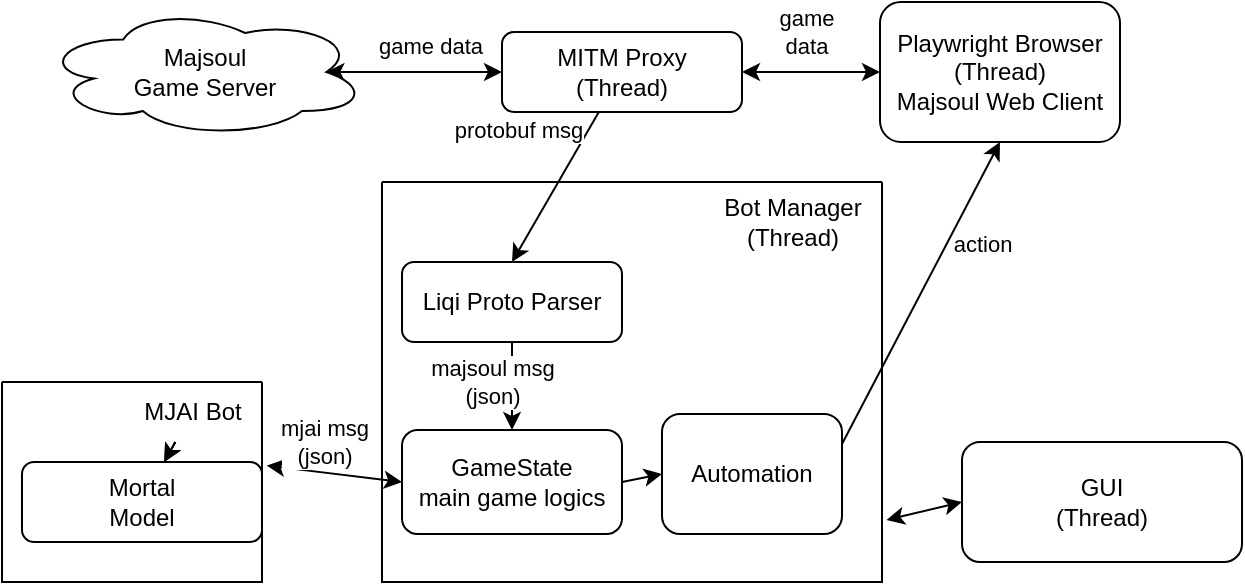 <mxfile>
    <diagram id="_koei3eWDU1PvnlzhrJU" name="Page-1">
        <mxGraphModel dx="894" dy="293" grid="1" gridSize="10" guides="1" tooltips="1" connect="1" arrows="1" fold="1" page="1" pageScale="1" pageWidth="850" pageHeight="1100" math="0" shadow="0">
            <root>
                <mxCell id="0"/>
                <mxCell id="1" parent="0"/>
                <mxCell id="2" value="Playwright Browser&lt;br&gt;(Thread)&lt;br&gt;Majsoul Web Client" style="rounded=1;whiteSpace=wrap;html=1;" parent="1" vertex="1">
                    <mxGeometry x="449" y="170" width="120" height="70" as="geometry"/>
                </mxCell>
                <mxCell id="3" value="MITM Proxy&lt;br&gt;(Thread)" style="rounded=1;whiteSpace=wrap;html=1;arcSize=15;" parent="1" vertex="1">
                    <mxGeometry x="260" y="185" width="120" height="40" as="geometry"/>
                </mxCell>
                <mxCell id="4" value="" style="endArrow=classic;startArrow=classic;html=1;entryX=0;entryY=0.5;entryDx=0;entryDy=0;exitX=1;exitY=0.5;exitDx=0;exitDy=0;" parent="1" source="3" target="2" edge="1">
                    <mxGeometry width="50" height="50" relative="1" as="geometry">
                        <mxPoint x="410" y="300" as="sourcePoint"/>
                        <mxPoint x="460" y="250" as="targetPoint"/>
                    </mxGeometry>
                </mxCell>
                <mxCell id="5" value="game&lt;br&gt;data" style="edgeLabel;html=1;align=center;verticalAlign=middle;resizable=0;points=[];" parent="4" vertex="1" connectable="0">
                    <mxGeometry x="-0.294" y="-2" relative="1" as="geometry">
                        <mxPoint x="7" y="-22" as="offset"/>
                    </mxGeometry>
                </mxCell>
                <mxCell id="33" style="edgeStyle=none;html=1;entryX=0.5;entryY=0;entryDx=0;entryDy=0;" parent="1" source="3" target="9" edge="1">
                    <mxGeometry relative="1" as="geometry"/>
                </mxCell>
                <mxCell id="34" value="protobuf msg" style="edgeLabel;html=1;align=center;verticalAlign=middle;resizable=0;points=[];" parent="33" vertex="1" connectable="0">
                    <mxGeometry x="-0.653" y="-1" relative="1" as="geometry">
                        <mxPoint x="-32" y="-4" as="offset"/>
                    </mxGeometry>
                </mxCell>
                <mxCell id="7" value="" style="endArrow=classic;startArrow=classic;html=1;entryX=0.875;entryY=0.5;entryDx=0;entryDy=0;exitX=0;exitY=0.5;exitDx=0;exitDy=0;entryPerimeter=0;" parent="1" source="3" target="56" edge="1">
                    <mxGeometry width="50" height="50" relative="1" as="geometry">
                        <mxPoint x="250" y="280" as="sourcePoint"/>
                        <mxPoint x="200" y="205" as="targetPoint"/>
                    </mxGeometry>
                </mxCell>
                <mxCell id="8" value="game data" style="edgeLabel;html=1;align=center;verticalAlign=middle;resizable=0;points=[];" parent="7" vertex="1" connectable="0">
                    <mxGeometry x="0.253" y="-2" relative="1" as="geometry">
                        <mxPoint x="19" y="-11" as="offset"/>
                    </mxGeometry>
                </mxCell>
                <mxCell id="21" value="" style="endArrow=classic;html=1;entryX=0.5;entryY=1;entryDx=0;entryDy=0;exitX=1;exitY=0.25;exitDx=0;exitDy=0;" parent="1" source="69" target="2" edge="1">
                    <mxGeometry width="50" height="50" relative="1" as="geometry">
                        <mxPoint x="440" y="240" as="sourcePoint"/>
                        <mxPoint x="440" y="240" as="targetPoint"/>
                    </mxGeometry>
                </mxCell>
                <mxCell id="24" value="action" style="edgeLabel;html=1;align=center;verticalAlign=middle;resizable=0;points=[];" parent="21" vertex="1" connectable="0">
                    <mxGeometry x="0.37" relative="1" as="geometry">
                        <mxPoint x="16" y="3" as="offset"/>
                    </mxGeometry>
                </mxCell>
                <mxCell id="25" value="GUI&lt;br&gt;(Thread)" style="rounded=1;whiteSpace=wrap;html=1;" parent="1" vertex="1">
                    <mxGeometry x="490" y="390" width="140" height="60" as="geometry"/>
                </mxCell>
                <mxCell id="26" value="" style="endArrow=classic;startArrow=classic;html=1;entryX=0;entryY=0.5;entryDx=0;entryDy=0;exitX=1.009;exitY=0.845;exitDx=0;exitDy=0;exitPerimeter=0;" parent="1" source="54" target="25" edge="1">
                    <mxGeometry width="50" height="50" relative="1" as="geometry">
                        <mxPoint x="440" y="325" as="sourcePoint"/>
                        <mxPoint x="410" y="260" as="targetPoint"/>
                    </mxGeometry>
                </mxCell>
                <mxCell id="48" value="" style="endArrow=classic;startArrow=classic;html=1;entryX=0;entryY=0.5;entryDx=0;entryDy=0;exitX=1.018;exitY=0.418;exitDx=0;exitDy=0;exitPerimeter=0;" parent="1" source="50" target="46" edge="1">
                    <mxGeometry width="50" height="50" relative="1" as="geometry">
                        <mxPoint x="200" y="350" as="sourcePoint"/>
                        <mxPoint x="230" y="320" as="targetPoint"/>
                    </mxGeometry>
                </mxCell>
                <mxCell id="49" value="mjai msg&lt;br&gt;(json)" style="edgeLabel;html=1;align=center;verticalAlign=middle;resizable=0;points=[];" parent="48" vertex="1" connectable="0">
                    <mxGeometry x="0.184" y="2" relative="1" as="geometry">
                        <mxPoint x="-12" y="-15" as="offset"/>
                    </mxGeometry>
                </mxCell>
                <mxCell id="50" value="" style="swimlane;startSize=0;" parent="1" vertex="1">
                    <mxGeometry x="10" y="360" width="130" height="100" as="geometry">
                        <mxRectangle x="40" y="360" width="50" height="40" as="alternateBounds"/>
                    </mxGeometry>
                </mxCell>
                <mxCell id="37" value="Mortal&lt;br&gt;Model" style="rounded=1;whiteSpace=wrap;html=1;" parent="50" vertex="1">
                    <mxGeometry x="10" y="40" width="120" height="40" as="geometry"/>
                </mxCell>
                <mxCell id="67" value="" style="edgeStyle=none;html=1;" parent="50" source="52" target="37" edge="1">
                    <mxGeometry relative="1" as="geometry"/>
                </mxCell>
                <mxCell id="68" value="" style="edgeStyle=none;html=1;" parent="50" source="52" target="37" edge="1">
                    <mxGeometry relative="1" as="geometry"/>
                </mxCell>
                <mxCell id="52" value="MJAI Bot" style="text;html=1;align=center;verticalAlign=middle;resizable=0;points=[];autosize=1;strokeColor=none;fillColor=none;" parent="50" vertex="1">
                    <mxGeometry x="60" width="70" height="30" as="geometry"/>
                </mxCell>
                <mxCell id="54" value="" style="swimlane;startSize=0;" parent="1" vertex="1">
                    <mxGeometry x="200" y="260" width="250" height="200" as="geometry">
                        <mxRectangle x="230" y="260" width="50" height="40" as="alternateBounds"/>
                    </mxGeometry>
                </mxCell>
                <mxCell id="70" style="edgeStyle=none;html=1;exitX=1;exitY=0.5;exitDx=0;exitDy=0;entryX=0;entryY=0.5;entryDx=0;entryDy=0;" edge="1" parent="54" source="46" target="69">
                    <mxGeometry relative="1" as="geometry"/>
                </mxCell>
                <mxCell id="46" value="GameState&lt;br&gt;main game logics" style="rounded=1;whiteSpace=wrap;html=1;" parent="54" vertex="1">
                    <mxGeometry x="10" y="124" width="110" height="52" as="geometry"/>
                </mxCell>
                <mxCell id="9" value="Liqi Proto Parser" style="rounded=1;whiteSpace=wrap;html=1;" parent="54" vertex="1">
                    <mxGeometry x="10" y="40" width="110" height="40" as="geometry"/>
                </mxCell>
                <mxCell id="13" value="" style="endArrow=classic;html=1;entryX=0.5;entryY=0;entryDx=0;entryDy=0;exitX=0.5;exitY=1;exitDx=0;exitDy=0;" parent="54" source="9" target="46" edge="1">
                    <mxGeometry width="50" height="50" relative="1" as="geometry">
                        <mxPoint x="20" y="-120" as="sourcePoint"/>
                        <mxPoint x="70" y="-170" as="targetPoint"/>
                    </mxGeometry>
                </mxCell>
                <mxCell id="14" value="majsoul msg&lt;br&gt;(json)" style="edgeLabel;html=1;align=center;verticalAlign=middle;resizable=0;points=[];" parent="13" vertex="1" connectable="0">
                    <mxGeometry x="-0.459" relative="1" as="geometry">
                        <mxPoint x="-10" y="8" as="offset"/>
                    </mxGeometry>
                </mxCell>
                <mxCell id="55" value="Bot Manager&lt;br&gt;(Thread)" style="text;html=1;align=center;verticalAlign=middle;resizable=0;points=[];autosize=1;strokeColor=none;fillColor=none;" parent="54" vertex="1">
                    <mxGeometry x="160" width="90" height="40" as="geometry"/>
                </mxCell>
                <mxCell id="69" value="Automation" style="rounded=1;whiteSpace=wrap;html=1;" vertex="1" parent="54">
                    <mxGeometry x="140" y="116" width="90" height="60" as="geometry"/>
                </mxCell>
                <mxCell id="56" value="Majsoul&lt;br&gt;Game Server" style="ellipse;shape=cloud;whiteSpace=wrap;html=1;" parent="1" vertex="1">
                    <mxGeometry x="30" y="172.5" width="162.5" height="65" as="geometry"/>
                </mxCell>
            </root>
        </mxGraphModel>
    </diagram>
</mxfile>